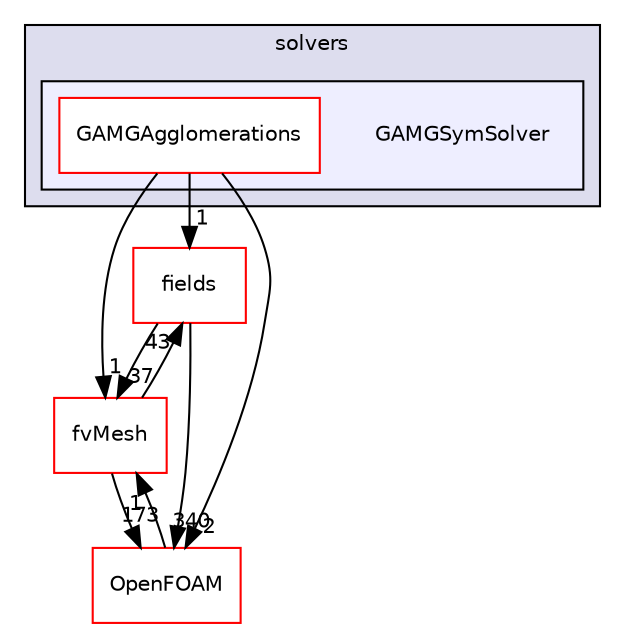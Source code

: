 digraph "src/finiteVolume/fvMatrices/solvers/GAMGSymSolver" {
  bgcolor=transparent;
  compound=true
  node [ fontsize="10", fontname="Helvetica"];
  edge [ labelfontsize="10", labelfontname="Helvetica"];
  subgraph clusterdir_21e8caa1e273a2fd1ca8d8e5e2ca4486 {
    graph [ bgcolor="#ddddee", pencolor="black", label="solvers" fontname="Helvetica", fontsize="10", URL="dir_21e8caa1e273a2fd1ca8d8e5e2ca4486.html"]
  subgraph clusterdir_f99e131fc9aeec90fd7de12971615c66 {
    graph [ bgcolor="#eeeeff", pencolor="black", label="" URL="dir_f99e131fc9aeec90fd7de12971615c66.html"];
    dir_f99e131fc9aeec90fd7de12971615c66 [shape=plaintext label="GAMGSymSolver"];
    dir_074079a069de8f79c099d1df5b7d181e [shape=box label="GAMGAgglomerations" color="red" fillcolor="white" style="filled" URL="dir_074079a069de8f79c099d1df5b7d181e.html"];
  }
  }
  dir_25ab4a83a983f7bb7a38b7f63bb141b7 [shape=box label="fields" color="red" URL="dir_25ab4a83a983f7bb7a38b7f63bb141b7.html"];
  dir_c382fa095c9c33d8673c0dd60aaef275 [shape=box label="fvMesh" color="red" URL="dir_c382fa095c9c33d8673c0dd60aaef275.html"];
  dir_c5473ff19b20e6ec4dfe5c310b3778a8 [shape=box label="OpenFOAM" color="red" URL="dir_c5473ff19b20e6ec4dfe5c310b3778a8.html"];
  dir_25ab4a83a983f7bb7a38b7f63bb141b7->dir_c382fa095c9c33d8673c0dd60aaef275 [headlabel="37", labeldistance=1.5 headhref="dir_000936_001124.html"];
  dir_25ab4a83a983f7bb7a38b7f63bb141b7->dir_c5473ff19b20e6ec4dfe5c310b3778a8 [headlabel="340", labeldistance=1.5 headhref="dir_000936_001896.html"];
  dir_c382fa095c9c33d8673c0dd60aaef275->dir_25ab4a83a983f7bb7a38b7f63bb141b7 [headlabel="43", labeldistance=1.5 headhref="dir_001124_000936.html"];
  dir_c382fa095c9c33d8673c0dd60aaef275->dir_c5473ff19b20e6ec4dfe5c310b3778a8 [headlabel="173", labeldistance=1.5 headhref="dir_001124_001896.html"];
  dir_c5473ff19b20e6ec4dfe5c310b3778a8->dir_c382fa095c9c33d8673c0dd60aaef275 [headlabel="1", labeldistance=1.5 headhref="dir_001896_001124.html"];
  dir_074079a069de8f79c099d1df5b7d181e->dir_25ab4a83a983f7bb7a38b7f63bb141b7 [headlabel="1", labeldistance=1.5 headhref="dir_001121_000936.html"];
  dir_074079a069de8f79c099d1df5b7d181e->dir_c382fa095c9c33d8673c0dd60aaef275 [headlabel="1", labeldistance=1.5 headhref="dir_001121_001124.html"];
  dir_074079a069de8f79c099d1df5b7d181e->dir_c5473ff19b20e6ec4dfe5c310b3778a8 [headlabel="2", labeldistance=1.5 headhref="dir_001121_001896.html"];
}
